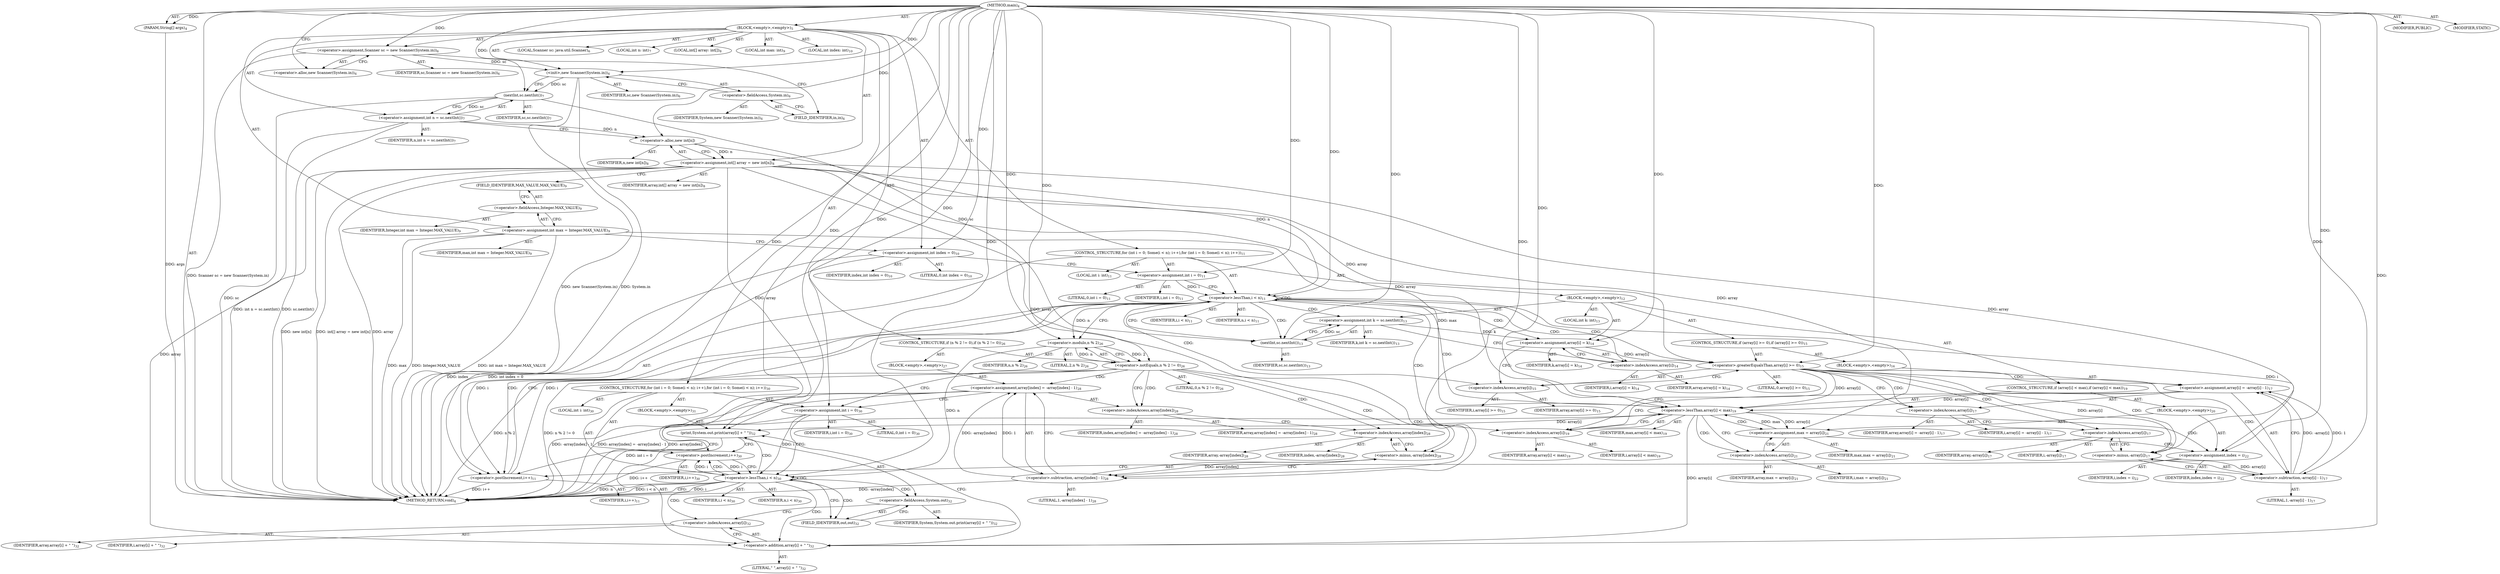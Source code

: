digraph "main" {  
"19" [label = <(METHOD,main)<SUB>4</SUB>> ]
"20" [label = <(PARAM,String[] args)<SUB>4</SUB>> ]
"21" [label = <(BLOCK,&lt;empty&gt;,&lt;empty&gt;)<SUB>5</SUB>> ]
"4" [label = <(LOCAL,Scanner sc: java.util.Scanner)<SUB>6</SUB>> ]
"22" [label = <(&lt;operator&gt;.assignment,Scanner sc = new Scanner(System.in))<SUB>6</SUB>> ]
"23" [label = <(IDENTIFIER,sc,Scanner sc = new Scanner(System.in))<SUB>6</SUB>> ]
"24" [label = <(&lt;operator&gt;.alloc,new Scanner(System.in))<SUB>6</SUB>> ]
"25" [label = <(&lt;init&gt;,new Scanner(System.in))<SUB>6</SUB>> ]
"3" [label = <(IDENTIFIER,sc,new Scanner(System.in))<SUB>6</SUB>> ]
"26" [label = <(&lt;operator&gt;.fieldAccess,System.in)<SUB>6</SUB>> ]
"27" [label = <(IDENTIFIER,System,new Scanner(System.in))<SUB>6</SUB>> ]
"28" [label = <(FIELD_IDENTIFIER,in,in)<SUB>6</SUB>> ]
"29" [label = <(LOCAL,int n: int)<SUB>7</SUB>> ]
"30" [label = <(&lt;operator&gt;.assignment,int n = sc.nextInt())<SUB>7</SUB>> ]
"31" [label = <(IDENTIFIER,n,int n = sc.nextInt())<SUB>7</SUB>> ]
"32" [label = <(nextInt,sc.nextInt())<SUB>7</SUB>> ]
"33" [label = <(IDENTIFIER,sc,sc.nextInt())<SUB>7</SUB>> ]
"34" [label = <(LOCAL,int[] array: int[])<SUB>8</SUB>> ]
"35" [label = <(&lt;operator&gt;.assignment,int[] array = new int[n])<SUB>8</SUB>> ]
"36" [label = <(IDENTIFIER,array,int[] array = new int[n])<SUB>8</SUB>> ]
"37" [label = <(&lt;operator&gt;.alloc,new int[n])> ]
"38" [label = <(IDENTIFIER,n,new int[n])<SUB>8</SUB>> ]
"39" [label = <(LOCAL,int max: int)<SUB>9</SUB>> ]
"40" [label = <(&lt;operator&gt;.assignment,int max = Integer.MAX_VALUE)<SUB>9</SUB>> ]
"41" [label = <(IDENTIFIER,max,int max = Integer.MAX_VALUE)<SUB>9</SUB>> ]
"42" [label = <(&lt;operator&gt;.fieldAccess,Integer.MAX_VALUE)<SUB>9</SUB>> ]
"43" [label = <(IDENTIFIER,Integer,int max = Integer.MAX_VALUE)<SUB>9</SUB>> ]
"44" [label = <(FIELD_IDENTIFIER,MAX_VALUE,MAX_VALUE)<SUB>9</SUB>> ]
"45" [label = <(LOCAL,int index: int)<SUB>10</SUB>> ]
"46" [label = <(&lt;operator&gt;.assignment,int index = 0)<SUB>10</SUB>> ]
"47" [label = <(IDENTIFIER,index,int index = 0)<SUB>10</SUB>> ]
"48" [label = <(LITERAL,0,int index = 0)<SUB>10</SUB>> ]
"49" [label = <(CONTROL_STRUCTURE,for (int i = 0; Some(i &lt; n); i++),for (int i = 0; Some(i &lt; n); i++))<SUB>11</SUB>> ]
"50" [label = <(LOCAL,int i: int)<SUB>11</SUB>> ]
"51" [label = <(&lt;operator&gt;.assignment,int i = 0)<SUB>11</SUB>> ]
"52" [label = <(IDENTIFIER,i,int i = 0)<SUB>11</SUB>> ]
"53" [label = <(LITERAL,0,int i = 0)<SUB>11</SUB>> ]
"54" [label = <(&lt;operator&gt;.lessThan,i &lt; n)<SUB>11</SUB>> ]
"55" [label = <(IDENTIFIER,i,i &lt; n)<SUB>11</SUB>> ]
"56" [label = <(IDENTIFIER,n,i &lt; n)<SUB>11</SUB>> ]
"57" [label = <(&lt;operator&gt;.postIncrement,i++)<SUB>11</SUB>> ]
"58" [label = <(IDENTIFIER,i,i++)<SUB>11</SUB>> ]
"59" [label = <(BLOCK,&lt;empty&gt;,&lt;empty&gt;)<SUB>12</SUB>> ]
"60" [label = <(LOCAL,int k: int)<SUB>13</SUB>> ]
"61" [label = <(&lt;operator&gt;.assignment,int k = sc.nextInt())<SUB>13</SUB>> ]
"62" [label = <(IDENTIFIER,k,int k = sc.nextInt())<SUB>13</SUB>> ]
"63" [label = <(nextInt,sc.nextInt())<SUB>13</SUB>> ]
"64" [label = <(IDENTIFIER,sc,sc.nextInt())<SUB>13</SUB>> ]
"65" [label = <(&lt;operator&gt;.assignment,array[i] = k)<SUB>14</SUB>> ]
"66" [label = <(&lt;operator&gt;.indexAccess,array[i])<SUB>14</SUB>> ]
"67" [label = <(IDENTIFIER,array,array[i] = k)<SUB>14</SUB>> ]
"68" [label = <(IDENTIFIER,i,array[i] = k)<SUB>14</SUB>> ]
"69" [label = <(IDENTIFIER,k,array[i] = k)<SUB>14</SUB>> ]
"70" [label = <(CONTROL_STRUCTURE,if (array[i] &gt;= 0),if (array[i] &gt;= 0))<SUB>15</SUB>> ]
"71" [label = <(&lt;operator&gt;.greaterEqualsThan,array[i] &gt;= 0)<SUB>15</SUB>> ]
"72" [label = <(&lt;operator&gt;.indexAccess,array[i])<SUB>15</SUB>> ]
"73" [label = <(IDENTIFIER,array,array[i] &gt;= 0)<SUB>15</SUB>> ]
"74" [label = <(IDENTIFIER,i,array[i] &gt;= 0)<SUB>15</SUB>> ]
"75" [label = <(LITERAL,0,array[i] &gt;= 0)<SUB>15</SUB>> ]
"76" [label = <(BLOCK,&lt;empty&gt;,&lt;empty&gt;)<SUB>16</SUB>> ]
"77" [label = <(&lt;operator&gt;.assignment,array[i] = -array[i] - 1)<SUB>17</SUB>> ]
"78" [label = <(&lt;operator&gt;.indexAccess,array[i])<SUB>17</SUB>> ]
"79" [label = <(IDENTIFIER,array,array[i] = -array[i] - 1)<SUB>17</SUB>> ]
"80" [label = <(IDENTIFIER,i,array[i] = -array[i] - 1)<SUB>17</SUB>> ]
"81" [label = <(&lt;operator&gt;.subtraction,-array[i] - 1)<SUB>17</SUB>> ]
"82" [label = <(&lt;operator&gt;.minus,-array[i])<SUB>17</SUB>> ]
"83" [label = <(&lt;operator&gt;.indexAccess,array[i])<SUB>17</SUB>> ]
"84" [label = <(IDENTIFIER,array,-array[i])<SUB>17</SUB>> ]
"85" [label = <(IDENTIFIER,i,-array[i])<SUB>17</SUB>> ]
"86" [label = <(LITERAL,1,-array[i] - 1)<SUB>17</SUB>> ]
"87" [label = <(CONTROL_STRUCTURE,if (array[i] &lt; max),if (array[i] &lt; max))<SUB>19</SUB>> ]
"88" [label = <(&lt;operator&gt;.lessThan,array[i] &lt; max)<SUB>19</SUB>> ]
"89" [label = <(&lt;operator&gt;.indexAccess,array[i])<SUB>19</SUB>> ]
"90" [label = <(IDENTIFIER,array,array[i] &lt; max)<SUB>19</SUB>> ]
"91" [label = <(IDENTIFIER,i,array[i] &lt; max)<SUB>19</SUB>> ]
"92" [label = <(IDENTIFIER,max,array[i] &lt; max)<SUB>19</SUB>> ]
"93" [label = <(BLOCK,&lt;empty&gt;,&lt;empty&gt;)<SUB>20</SUB>> ]
"94" [label = <(&lt;operator&gt;.assignment,max = array[i])<SUB>21</SUB>> ]
"95" [label = <(IDENTIFIER,max,max = array[i])<SUB>21</SUB>> ]
"96" [label = <(&lt;operator&gt;.indexAccess,array[i])<SUB>21</SUB>> ]
"97" [label = <(IDENTIFIER,array,max = array[i])<SUB>21</SUB>> ]
"98" [label = <(IDENTIFIER,i,max = array[i])<SUB>21</SUB>> ]
"99" [label = <(&lt;operator&gt;.assignment,index = i)<SUB>22</SUB>> ]
"100" [label = <(IDENTIFIER,index,index = i)<SUB>22</SUB>> ]
"101" [label = <(IDENTIFIER,i,index = i)<SUB>22</SUB>> ]
"102" [label = <(CONTROL_STRUCTURE,if (n % 2 != 0),if (n % 2 != 0))<SUB>26</SUB>> ]
"103" [label = <(&lt;operator&gt;.notEquals,n % 2 != 0)<SUB>26</SUB>> ]
"104" [label = <(&lt;operator&gt;.modulo,n % 2)<SUB>26</SUB>> ]
"105" [label = <(IDENTIFIER,n,n % 2)<SUB>26</SUB>> ]
"106" [label = <(LITERAL,2,n % 2)<SUB>26</SUB>> ]
"107" [label = <(LITERAL,0,n % 2 != 0)<SUB>26</SUB>> ]
"108" [label = <(BLOCK,&lt;empty&gt;,&lt;empty&gt;)<SUB>27</SUB>> ]
"109" [label = <(&lt;operator&gt;.assignment,array[index] = -array[index] - 1)<SUB>28</SUB>> ]
"110" [label = <(&lt;operator&gt;.indexAccess,array[index])<SUB>28</SUB>> ]
"111" [label = <(IDENTIFIER,array,array[index] = -array[index] - 1)<SUB>28</SUB>> ]
"112" [label = <(IDENTIFIER,index,array[index] = -array[index] - 1)<SUB>28</SUB>> ]
"113" [label = <(&lt;operator&gt;.subtraction,-array[index] - 1)<SUB>28</SUB>> ]
"114" [label = <(&lt;operator&gt;.minus,-array[index])<SUB>28</SUB>> ]
"115" [label = <(&lt;operator&gt;.indexAccess,array[index])<SUB>28</SUB>> ]
"116" [label = <(IDENTIFIER,array,-array[index])<SUB>28</SUB>> ]
"117" [label = <(IDENTIFIER,index,-array[index])<SUB>28</SUB>> ]
"118" [label = <(LITERAL,1,-array[index] - 1)<SUB>28</SUB>> ]
"119" [label = <(CONTROL_STRUCTURE,for (int i = 0; Some(i &lt; n); i++),for (int i = 0; Some(i &lt; n); i++))<SUB>30</SUB>> ]
"120" [label = <(LOCAL,int i: int)<SUB>30</SUB>> ]
"121" [label = <(&lt;operator&gt;.assignment,int i = 0)<SUB>30</SUB>> ]
"122" [label = <(IDENTIFIER,i,int i = 0)<SUB>30</SUB>> ]
"123" [label = <(LITERAL,0,int i = 0)<SUB>30</SUB>> ]
"124" [label = <(&lt;operator&gt;.lessThan,i &lt; n)<SUB>30</SUB>> ]
"125" [label = <(IDENTIFIER,i,i &lt; n)<SUB>30</SUB>> ]
"126" [label = <(IDENTIFIER,n,i &lt; n)<SUB>30</SUB>> ]
"127" [label = <(&lt;operator&gt;.postIncrement,i++)<SUB>30</SUB>> ]
"128" [label = <(IDENTIFIER,i,i++)<SUB>30</SUB>> ]
"129" [label = <(BLOCK,&lt;empty&gt;,&lt;empty&gt;)<SUB>31</SUB>> ]
"130" [label = <(print,System.out.print(array[i] + &quot; &quot;))<SUB>32</SUB>> ]
"131" [label = <(&lt;operator&gt;.fieldAccess,System.out)<SUB>32</SUB>> ]
"132" [label = <(IDENTIFIER,System,System.out.print(array[i] + &quot; &quot;))<SUB>32</SUB>> ]
"133" [label = <(FIELD_IDENTIFIER,out,out)<SUB>32</SUB>> ]
"134" [label = <(&lt;operator&gt;.addition,array[i] + &quot; &quot;)<SUB>32</SUB>> ]
"135" [label = <(&lt;operator&gt;.indexAccess,array[i])<SUB>32</SUB>> ]
"136" [label = <(IDENTIFIER,array,array[i] + &quot; &quot;)<SUB>32</SUB>> ]
"137" [label = <(IDENTIFIER,i,array[i] + &quot; &quot;)<SUB>32</SUB>> ]
"138" [label = <(LITERAL,&quot; &quot;,array[i] + &quot; &quot;)<SUB>32</SUB>> ]
"139" [label = <(MODIFIER,PUBLIC)> ]
"140" [label = <(MODIFIER,STATIC)> ]
"141" [label = <(METHOD_RETURN,void)<SUB>4</SUB>> ]
  "19" -> "20"  [ label = "AST: "] 
  "19" -> "21"  [ label = "AST: "] 
  "19" -> "139"  [ label = "AST: "] 
  "19" -> "140"  [ label = "AST: "] 
  "19" -> "141"  [ label = "AST: "] 
  "21" -> "4"  [ label = "AST: "] 
  "21" -> "22"  [ label = "AST: "] 
  "21" -> "25"  [ label = "AST: "] 
  "21" -> "29"  [ label = "AST: "] 
  "21" -> "30"  [ label = "AST: "] 
  "21" -> "34"  [ label = "AST: "] 
  "21" -> "35"  [ label = "AST: "] 
  "21" -> "39"  [ label = "AST: "] 
  "21" -> "40"  [ label = "AST: "] 
  "21" -> "45"  [ label = "AST: "] 
  "21" -> "46"  [ label = "AST: "] 
  "21" -> "49"  [ label = "AST: "] 
  "21" -> "102"  [ label = "AST: "] 
  "21" -> "119"  [ label = "AST: "] 
  "22" -> "23"  [ label = "AST: "] 
  "22" -> "24"  [ label = "AST: "] 
  "25" -> "3"  [ label = "AST: "] 
  "25" -> "26"  [ label = "AST: "] 
  "26" -> "27"  [ label = "AST: "] 
  "26" -> "28"  [ label = "AST: "] 
  "30" -> "31"  [ label = "AST: "] 
  "30" -> "32"  [ label = "AST: "] 
  "32" -> "33"  [ label = "AST: "] 
  "35" -> "36"  [ label = "AST: "] 
  "35" -> "37"  [ label = "AST: "] 
  "37" -> "38"  [ label = "AST: "] 
  "40" -> "41"  [ label = "AST: "] 
  "40" -> "42"  [ label = "AST: "] 
  "42" -> "43"  [ label = "AST: "] 
  "42" -> "44"  [ label = "AST: "] 
  "46" -> "47"  [ label = "AST: "] 
  "46" -> "48"  [ label = "AST: "] 
  "49" -> "50"  [ label = "AST: "] 
  "49" -> "51"  [ label = "AST: "] 
  "49" -> "54"  [ label = "AST: "] 
  "49" -> "57"  [ label = "AST: "] 
  "49" -> "59"  [ label = "AST: "] 
  "51" -> "52"  [ label = "AST: "] 
  "51" -> "53"  [ label = "AST: "] 
  "54" -> "55"  [ label = "AST: "] 
  "54" -> "56"  [ label = "AST: "] 
  "57" -> "58"  [ label = "AST: "] 
  "59" -> "60"  [ label = "AST: "] 
  "59" -> "61"  [ label = "AST: "] 
  "59" -> "65"  [ label = "AST: "] 
  "59" -> "70"  [ label = "AST: "] 
  "59" -> "87"  [ label = "AST: "] 
  "61" -> "62"  [ label = "AST: "] 
  "61" -> "63"  [ label = "AST: "] 
  "63" -> "64"  [ label = "AST: "] 
  "65" -> "66"  [ label = "AST: "] 
  "65" -> "69"  [ label = "AST: "] 
  "66" -> "67"  [ label = "AST: "] 
  "66" -> "68"  [ label = "AST: "] 
  "70" -> "71"  [ label = "AST: "] 
  "70" -> "76"  [ label = "AST: "] 
  "71" -> "72"  [ label = "AST: "] 
  "71" -> "75"  [ label = "AST: "] 
  "72" -> "73"  [ label = "AST: "] 
  "72" -> "74"  [ label = "AST: "] 
  "76" -> "77"  [ label = "AST: "] 
  "77" -> "78"  [ label = "AST: "] 
  "77" -> "81"  [ label = "AST: "] 
  "78" -> "79"  [ label = "AST: "] 
  "78" -> "80"  [ label = "AST: "] 
  "81" -> "82"  [ label = "AST: "] 
  "81" -> "86"  [ label = "AST: "] 
  "82" -> "83"  [ label = "AST: "] 
  "83" -> "84"  [ label = "AST: "] 
  "83" -> "85"  [ label = "AST: "] 
  "87" -> "88"  [ label = "AST: "] 
  "87" -> "93"  [ label = "AST: "] 
  "88" -> "89"  [ label = "AST: "] 
  "88" -> "92"  [ label = "AST: "] 
  "89" -> "90"  [ label = "AST: "] 
  "89" -> "91"  [ label = "AST: "] 
  "93" -> "94"  [ label = "AST: "] 
  "93" -> "99"  [ label = "AST: "] 
  "94" -> "95"  [ label = "AST: "] 
  "94" -> "96"  [ label = "AST: "] 
  "96" -> "97"  [ label = "AST: "] 
  "96" -> "98"  [ label = "AST: "] 
  "99" -> "100"  [ label = "AST: "] 
  "99" -> "101"  [ label = "AST: "] 
  "102" -> "103"  [ label = "AST: "] 
  "102" -> "108"  [ label = "AST: "] 
  "103" -> "104"  [ label = "AST: "] 
  "103" -> "107"  [ label = "AST: "] 
  "104" -> "105"  [ label = "AST: "] 
  "104" -> "106"  [ label = "AST: "] 
  "108" -> "109"  [ label = "AST: "] 
  "109" -> "110"  [ label = "AST: "] 
  "109" -> "113"  [ label = "AST: "] 
  "110" -> "111"  [ label = "AST: "] 
  "110" -> "112"  [ label = "AST: "] 
  "113" -> "114"  [ label = "AST: "] 
  "113" -> "118"  [ label = "AST: "] 
  "114" -> "115"  [ label = "AST: "] 
  "115" -> "116"  [ label = "AST: "] 
  "115" -> "117"  [ label = "AST: "] 
  "119" -> "120"  [ label = "AST: "] 
  "119" -> "121"  [ label = "AST: "] 
  "119" -> "124"  [ label = "AST: "] 
  "119" -> "127"  [ label = "AST: "] 
  "119" -> "129"  [ label = "AST: "] 
  "121" -> "122"  [ label = "AST: "] 
  "121" -> "123"  [ label = "AST: "] 
  "124" -> "125"  [ label = "AST: "] 
  "124" -> "126"  [ label = "AST: "] 
  "127" -> "128"  [ label = "AST: "] 
  "129" -> "130"  [ label = "AST: "] 
  "130" -> "131"  [ label = "AST: "] 
  "130" -> "134"  [ label = "AST: "] 
  "131" -> "132"  [ label = "AST: "] 
  "131" -> "133"  [ label = "AST: "] 
  "134" -> "135"  [ label = "AST: "] 
  "134" -> "138"  [ label = "AST: "] 
  "135" -> "136"  [ label = "AST: "] 
  "135" -> "137"  [ label = "AST: "] 
  "22" -> "28"  [ label = "CFG: "] 
  "25" -> "32"  [ label = "CFG: "] 
  "30" -> "37"  [ label = "CFG: "] 
  "35" -> "44"  [ label = "CFG: "] 
  "40" -> "46"  [ label = "CFG: "] 
  "46" -> "51"  [ label = "CFG: "] 
  "24" -> "22"  [ label = "CFG: "] 
  "26" -> "25"  [ label = "CFG: "] 
  "32" -> "30"  [ label = "CFG: "] 
  "37" -> "35"  [ label = "CFG: "] 
  "42" -> "40"  [ label = "CFG: "] 
  "51" -> "54"  [ label = "CFG: "] 
  "54" -> "63"  [ label = "CFG: "] 
  "54" -> "104"  [ label = "CFG: "] 
  "57" -> "54"  [ label = "CFG: "] 
  "103" -> "110"  [ label = "CFG: "] 
  "103" -> "121"  [ label = "CFG: "] 
  "121" -> "124"  [ label = "CFG: "] 
  "124" -> "141"  [ label = "CFG: "] 
  "124" -> "133"  [ label = "CFG: "] 
  "127" -> "124"  [ label = "CFG: "] 
  "28" -> "26"  [ label = "CFG: "] 
  "44" -> "42"  [ label = "CFG: "] 
  "61" -> "66"  [ label = "CFG: "] 
  "65" -> "72"  [ label = "CFG: "] 
  "104" -> "103"  [ label = "CFG: "] 
  "109" -> "121"  [ label = "CFG: "] 
  "130" -> "127"  [ label = "CFG: "] 
  "63" -> "61"  [ label = "CFG: "] 
  "66" -> "65"  [ label = "CFG: "] 
  "71" -> "78"  [ label = "CFG: "] 
  "71" -> "89"  [ label = "CFG: "] 
  "88" -> "96"  [ label = "CFG: "] 
  "88" -> "57"  [ label = "CFG: "] 
  "110" -> "115"  [ label = "CFG: "] 
  "113" -> "109"  [ label = "CFG: "] 
  "131" -> "135"  [ label = "CFG: "] 
  "134" -> "130"  [ label = "CFG: "] 
  "72" -> "71"  [ label = "CFG: "] 
  "77" -> "89"  [ label = "CFG: "] 
  "89" -> "88"  [ label = "CFG: "] 
  "94" -> "99"  [ label = "CFG: "] 
  "99" -> "57"  [ label = "CFG: "] 
  "114" -> "113"  [ label = "CFG: "] 
  "133" -> "131"  [ label = "CFG: "] 
  "135" -> "134"  [ label = "CFG: "] 
  "78" -> "83"  [ label = "CFG: "] 
  "81" -> "77"  [ label = "CFG: "] 
  "96" -> "94"  [ label = "CFG: "] 
  "115" -> "114"  [ label = "CFG: "] 
  "82" -> "81"  [ label = "CFG: "] 
  "83" -> "82"  [ label = "CFG: "] 
  "19" -> "24"  [ label = "CFG: "] 
  "20" -> "141"  [ label = "DDG: args"] 
  "22" -> "141"  [ label = "DDG: Scanner sc = new Scanner(System.in)"] 
  "25" -> "141"  [ label = "DDG: System.in"] 
  "25" -> "141"  [ label = "DDG: new Scanner(System.in)"] 
  "32" -> "141"  [ label = "DDG: sc"] 
  "30" -> "141"  [ label = "DDG: sc.nextInt()"] 
  "30" -> "141"  [ label = "DDG: int n = sc.nextInt()"] 
  "35" -> "141"  [ label = "DDG: array"] 
  "35" -> "141"  [ label = "DDG: new int[n]"] 
  "35" -> "141"  [ label = "DDG: int[] array = new int[n]"] 
  "40" -> "141"  [ label = "DDG: max"] 
  "40" -> "141"  [ label = "DDG: Integer.MAX_VALUE"] 
  "40" -> "141"  [ label = "DDG: int max = Integer.MAX_VALUE"] 
  "46" -> "141"  [ label = "DDG: index"] 
  "46" -> "141"  [ label = "DDG: int index = 0"] 
  "103" -> "141"  [ label = "DDG: n % 2"] 
  "103" -> "141"  [ label = "DDG: n % 2 != 0"] 
  "109" -> "141"  [ label = "DDG: array[index]"] 
  "113" -> "141"  [ label = "DDG: -array[index]"] 
  "109" -> "141"  [ label = "DDG: -array[index] - 1"] 
  "109" -> "141"  [ label = "DDG: array[index] = -array[index] - 1"] 
  "121" -> "141"  [ label = "DDG: int i = 0"] 
  "124" -> "141"  [ label = "DDG: i"] 
  "124" -> "141"  [ label = "DDG: n"] 
  "124" -> "141"  [ label = "DDG: i &lt; n"] 
  "127" -> "141"  [ label = "DDG: i++"] 
  "57" -> "141"  [ label = "DDG: i++"] 
  "19" -> "20"  [ label = "DDG: "] 
  "19" -> "22"  [ label = "DDG: "] 
  "32" -> "30"  [ label = "DDG: sc"] 
  "37" -> "35"  [ label = "DDG: n"] 
  "19" -> "46"  [ label = "DDG: "] 
  "22" -> "25"  [ label = "DDG: sc"] 
  "19" -> "25"  [ label = "DDG: "] 
  "19" -> "51"  [ label = "DDG: "] 
  "19" -> "121"  [ label = "DDG: "] 
  "25" -> "32"  [ label = "DDG: sc"] 
  "19" -> "32"  [ label = "DDG: "] 
  "30" -> "37"  [ label = "DDG: n"] 
  "19" -> "37"  [ label = "DDG: "] 
  "51" -> "54"  [ label = "DDG: i"] 
  "57" -> "54"  [ label = "DDG: i"] 
  "19" -> "54"  [ label = "DDG: "] 
  "37" -> "54"  [ label = "DDG: n"] 
  "54" -> "57"  [ label = "DDG: i"] 
  "19" -> "57"  [ label = "DDG: "] 
  "63" -> "61"  [ label = "DDG: sc"] 
  "61" -> "65"  [ label = "DDG: k"] 
  "19" -> "65"  [ label = "DDG: "] 
  "104" -> "103"  [ label = "DDG: n"] 
  "104" -> "103"  [ label = "DDG: 2"] 
  "19" -> "103"  [ label = "DDG: "] 
  "113" -> "109"  [ label = "DDG: -array[index]"] 
  "113" -> "109"  [ label = "DDG: 1"] 
  "121" -> "124"  [ label = "DDG: i"] 
  "127" -> "124"  [ label = "DDG: i"] 
  "19" -> "124"  [ label = "DDG: "] 
  "104" -> "124"  [ label = "DDG: n"] 
  "124" -> "127"  [ label = "DDG: i"] 
  "19" -> "127"  [ label = "DDG: "] 
  "54" -> "104"  [ label = "DDG: n"] 
  "19" -> "104"  [ label = "DDG: "] 
  "35" -> "130"  [ label = "DDG: array"] 
  "88" -> "130"  [ label = "DDG: array[i]"] 
  "19" -> "130"  [ label = "DDG: "] 
  "32" -> "63"  [ label = "DDG: sc"] 
  "19" -> "63"  [ label = "DDG: "] 
  "35" -> "71"  [ label = "DDG: array"] 
  "65" -> "71"  [ label = "DDG: array[i]"] 
  "19" -> "71"  [ label = "DDG: "] 
  "81" -> "77"  [ label = "DDG: -array[i]"] 
  "81" -> "77"  [ label = "DDG: 1"] 
  "35" -> "88"  [ label = "DDG: array"] 
  "71" -> "88"  [ label = "DDG: array[i]"] 
  "77" -> "88"  [ label = "DDG: array[i]"] 
  "40" -> "88"  [ label = "DDG: max"] 
  "94" -> "88"  [ label = "DDG: max"] 
  "19" -> "88"  [ label = "DDG: "] 
  "35" -> "94"  [ label = "DDG: array"] 
  "88" -> "94"  [ label = "DDG: array[i]"] 
  "54" -> "99"  [ label = "DDG: i"] 
  "19" -> "99"  [ label = "DDG: "] 
  "114" -> "113"  [ label = "DDG: array[index]"] 
  "19" -> "113"  [ label = "DDG: "] 
  "35" -> "134"  [ label = "DDG: array"] 
  "88" -> "134"  [ label = "DDG: array[i]"] 
  "19" -> "134"  [ label = "DDG: "] 
  "35" -> "114"  [ label = "DDG: array"] 
  "82" -> "81"  [ label = "DDG: array[i]"] 
  "19" -> "81"  [ label = "DDG: "] 
  "35" -> "82"  [ label = "DDG: array"] 
  "71" -> "82"  [ label = "DDG: array[i]"] 
  "54" -> "57"  [ label = "CDG: "] 
  "54" -> "89"  [ label = "CDG: "] 
  "54" -> "66"  [ label = "CDG: "] 
  "54" -> "72"  [ label = "CDG: "] 
  "54" -> "65"  [ label = "CDG: "] 
  "54" -> "54"  [ label = "CDG: "] 
  "54" -> "61"  [ label = "CDG: "] 
  "54" -> "71"  [ label = "CDG: "] 
  "54" -> "88"  [ label = "CDG: "] 
  "54" -> "63"  [ label = "CDG: "] 
  "103" -> "115"  [ label = "CDG: "] 
  "103" -> "113"  [ label = "CDG: "] 
  "103" -> "114"  [ label = "CDG: "] 
  "103" -> "110"  [ label = "CDG: "] 
  "103" -> "109"  [ label = "CDG: "] 
  "124" -> "131"  [ label = "CDG: "] 
  "124" -> "134"  [ label = "CDG: "] 
  "124" -> "130"  [ label = "CDG: "] 
  "124" -> "135"  [ label = "CDG: "] 
  "124" -> "127"  [ label = "CDG: "] 
  "124" -> "124"  [ label = "CDG: "] 
  "124" -> "133"  [ label = "CDG: "] 
  "71" -> "77"  [ label = "CDG: "] 
  "71" -> "81"  [ label = "CDG: "] 
  "71" -> "82"  [ label = "CDG: "] 
  "71" -> "83"  [ label = "CDG: "] 
  "71" -> "78"  [ label = "CDG: "] 
  "88" -> "94"  [ label = "CDG: "] 
  "88" -> "96"  [ label = "CDG: "] 
  "88" -> "99"  [ label = "CDG: "] 
}
